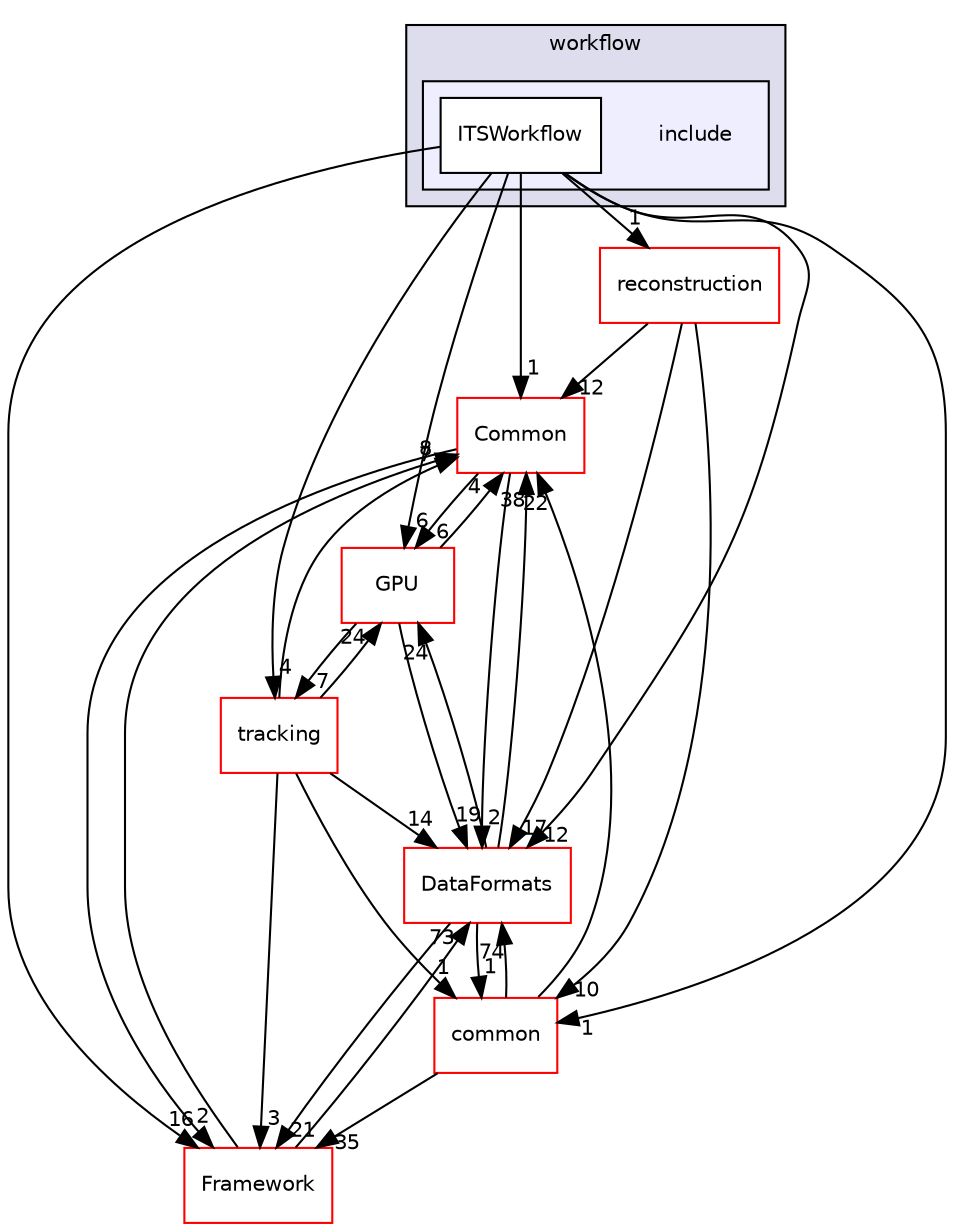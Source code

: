 digraph "/home/travis/build/AliceO2Group/AliceO2/Detectors/ITSMFT/ITS/workflow/include" {
  bgcolor=transparent;
  compound=true
  node [ fontsize="10", fontname="Helvetica"];
  edge [ labelfontsize="10", labelfontname="Helvetica"];
  subgraph clusterdir_1c10308a10e2a510f98c8482fd126054 {
    graph [ bgcolor="#ddddee", pencolor="black", label="workflow" fontname="Helvetica", fontsize="10", URL="dir_1c10308a10e2a510f98c8482fd126054.html"]
  subgraph clusterdir_618fe6153adfd0aa136e98ba4badcb47 {
    graph [ bgcolor="#eeeeff", pencolor="black", label="" URL="dir_618fe6153adfd0aa136e98ba4badcb47.html"];
    dir_618fe6153adfd0aa136e98ba4badcb47 [shape=plaintext label="include"];
    dir_2c40afba594fde3eef37ddd5abe3c060 [shape=box label="ITSWorkflow" color="black" fillcolor="white" style="filled" URL="dir_2c40afba594fde3eef37ddd5abe3c060.html"];
  }
  }
  dir_4ab6b4cc6a7edbff49100e9123df213f [shape=box label="Common" color="red" URL="dir_4ab6b4cc6a7edbff49100e9123df213f.html"];
  dir_85bf31a2e8d306e7598ffcb73f8df6bf [shape=box label="common" color="red" URL="dir_85bf31a2e8d306e7598ffcb73f8df6bf.html"];
  dir_5125ceb2b58f632ed0a3019fe2d5cbbc [shape=box label="reconstruction" color="red" URL="dir_5125ceb2b58f632ed0a3019fe2d5cbbc.html"];
  dir_beaad5fa58c175f2fa05fab7e2ac7ba4 [shape=box label="tracking" color="red" URL="dir_beaad5fa58c175f2fa05fab7e2ac7ba4.html"];
  dir_f511f1e9c03c071966ae594f00bbc5e0 [shape=box label="GPU" color="red" URL="dir_f511f1e9c03c071966ae594f00bbc5e0.html"];
  dir_bcbb2cf9a3d3d83e5515c82071a07177 [shape=box label="Framework" color="red" URL="dir_bcbb2cf9a3d3d83e5515c82071a07177.html"];
  dir_2171f7ec022c5423887b07c69b2f5b48 [shape=box label="DataFormats" color="red" URL="dir_2171f7ec022c5423887b07c69b2f5b48.html"];
  dir_2c40afba594fde3eef37ddd5abe3c060->dir_4ab6b4cc6a7edbff49100e9123df213f [headlabel="1", labeldistance=1.5 headhref="dir_000419_000036.html"];
  dir_2c40afba594fde3eef37ddd5abe3c060->dir_85bf31a2e8d306e7598ffcb73f8df6bf [headlabel="1", labeldistance=1.5 headhref="dir_000419_000072.html"];
  dir_2c40afba594fde3eef37ddd5abe3c060->dir_5125ceb2b58f632ed0a3019fe2d5cbbc [headlabel="1", labeldistance=1.5 headhref="dir_000419_000544.html"];
  dir_2c40afba594fde3eef37ddd5abe3c060->dir_beaad5fa58c175f2fa05fab7e2ac7ba4 [headlabel="4", labeldistance=1.5 headhref="dir_000419_000055.html"];
  dir_2c40afba594fde3eef37ddd5abe3c060->dir_f511f1e9c03c071966ae594f00bbc5e0 [headlabel="6", labeldistance=1.5 headhref="dir_000419_000740.html"];
  dir_2c40afba594fde3eef37ddd5abe3c060->dir_bcbb2cf9a3d3d83e5515c82071a07177 [headlabel="16", labeldistance=1.5 headhref="dir_000419_000063.html"];
  dir_2c40afba594fde3eef37ddd5abe3c060->dir_2171f7ec022c5423887b07c69b2f5b48 [headlabel="12", labeldistance=1.5 headhref="dir_000419_000090.html"];
  dir_4ab6b4cc6a7edbff49100e9123df213f->dir_f511f1e9c03c071966ae594f00bbc5e0 [headlabel="6", labeldistance=1.5 headhref="dir_000036_000740.html"];
  dir_4ab6b4cc6a7edbff49100e9123df213f->dir_bcbb2cf9a3d3d83e5515c82071a07177 [headlabel="2", labeldistance=1.5 headhref="dir_000036_000063.html"];
  dir_4ab6b4cc6a7edbff49100e9123df213f->dir_2171f7ec022c5423887b07c69b2f5b48 [headlabel="2", labeldistance=1.5 headhref="dir_000036_000090.html"];
  dir_85bf31a2e8d306e7598ffcb73f8df6bf->dir_4ab6b4cc6a7edbff49100e9123df213f [headlabel="22", labeldistance=1.5 headhref="dir_000072_000036.html"];
  dir_85bf31a2e8d306e7598ffcb73f8df6bf->dir_bcbb2cf9a3d3d83e5515c82071a07177 [headlabel="35", labeldistance=1.5 headhref="dir_000072_000063.html"];
  dir_85bf31a2e8d306e7598ffcb73f8df6bf->dir_2171f7ec022c5423887b07c69b2f5b48 [headlabel="74", labeldistance=1.5 headhref="dir_000072_000090.html"];
  dir_5125ceb2b58f632ed0a3019fe2d5cbbc->dir_4ab6b4cc6a7edbff49100e9123df213f [headlabel="12", labeldistance=1.5 headhref="dir_000544_000036.html"];
  dir_5125ceb2b58f632ed0a3019fe2d5cbbc->dir_85bf31a2e8d306e7598ffcb73f8df6bf [headlabel="10", labeldistance=1.5 headhref="dir_000544_000072.html"];
  dir_5125ceb2b58f632ed0a3019fe2d5cbbc->dir_2171f7ec022c5423887b07c69b2f5b48 [headlabel="17", labeldistance=1.5 headhref="dir_000544_000090.html"];
  dir_beaad5fa58c175f2fa05fab7e2ac7ba4->dir_4ab6b4cc6a7edbff49100e9123df213f [headlabel="7", labeldistance=1.5 headhref="dir_000055_000036.html"];
  dir_beaad5fa58c175f2fa05fab7e2ac7ba4->dir_85bf31a2e8d306e7598ffcb73f8df6bf [headlabel="1", labeldistance=1.5 headhref="dir_000055_000072.html"];
  dir_beaad5fa58c175f2fa05fab7e2ac7ba4->dir_f511f1e9c03c071966ae594f00bbc5e0 [headlabel="24", labeldistance=1.5 headhref="dir_000055_000740.html"];
  dir_beaad5fa58c175f2fa05fab7e2ac7ba4->dir_bcbb2cf9a3d3d83e5515c82071a07177 [headlabel="3", labeldistance=1.5 headhref="dir_000055_000063.html"];
  dir_beaad5fa58c175f2fa05fab7e2ac7ba4->dir_2171f7ec022c5423887b07c69b2f5b48 [headlabel="14", labeldistance=1.5 headhref="dir_000055_000090.html"];
  dir_f511f1e9c03c071966ae594f00bbc5e0->dir_4ab6b4cc6a7edbff49100e9123df213f [headlabel="4", labeldistance=1.5 headhref="dir_000740_000036.html"];
  dir_f511f1e9c03c071966ae594f00bbc5e0->dir_beaad5fa58c175f2fa05fab7e2ac7ba4 [headlabel="7", labeldistance=1.5 headhref="dir_000740_000055.html"];
  dir_f511f1e9c03c071966ae594f00bbc5e0->dir_2171f7ec022c5423887b07c69b2f5b48 [headlabel="19", labeldistance=1.5 headhref="dir_000740_000090.html"];
  dir_bcbb2cf9a3d3d83e5515c82071a07177->dir_4ab6b4cc6a7edbff49100e9123df213f [headlabel="8", labeldistance=1.5 headhref="dir_000063_000036.html"];
  dir_bcbb2cf9a3d3d83e5515c82071a07177->dir_2171f7ec022c5423887b07c69b2f5b48 [headlabel="73", labeldistance=1.5 headhref="dir_000063_000090.html"];
  dir_2171f7ec022c5423887b07c69b2f5b48->dir_4ab6b4cc6a7edbff49100e9123df213f [headlabel="38", labeldistance=1.5 headhref="dir_000090_000036.html"];
  dir_2171f7ec022c5423887b07c69b2f5b48->dir_85bf31a2e8d306e7598ffcb73f8df6bf [headlabel="1", labeldistance=1.5 headhref="dir_000090_000072.html"];
  dir_2171f7ec022c5423887b07c69b2f5b48->dir_f511f1e9c03c071966ae594f00bbc5e0 [headlabel="24", labeldistance=1.5 headhref="dir_000090_000740.html"];
  dir_2171f7ec022c5423887b07c69b2f5b48->dir_bcbb2cf9a3d3d83e5515c82071a07177 [headlabel="21", labeldistance=1.5 headhref="dir_000090_000063.html"];
}

